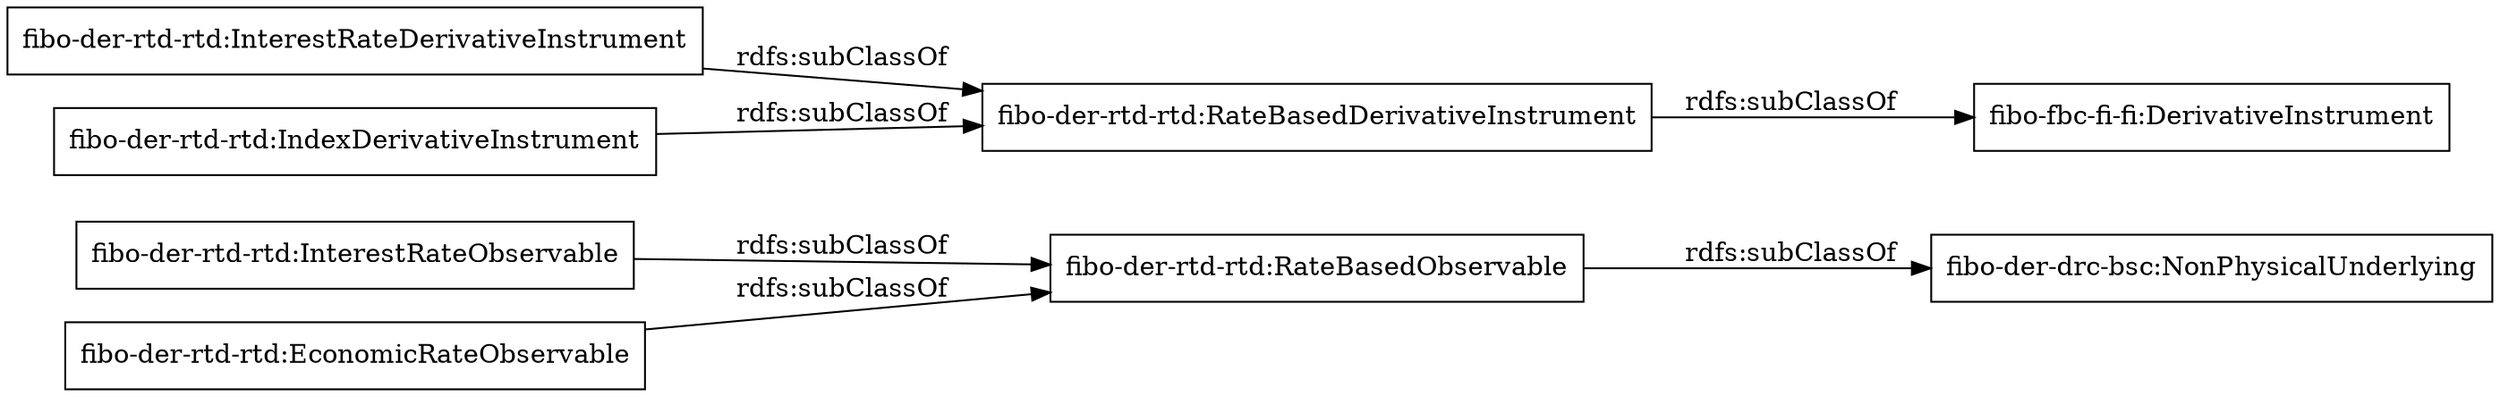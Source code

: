 digraph ar2dtool_diagram { 
rankdir=LR;
size="1000"
node [shape = rectangle, color="black"]; "fibo-der-rtd-rtd:RateBasedObservable" "fibo-der-rtd-rtd:RateBasedDerivativeInstrument" "fibo-der-rtd-rtd:InterestRateObservable" "fibo-der-rtd-rtd:InterestRateDerivativeInstrument" "fibo-der-rtd-rtd:IndexDerivativeInstrument" "fibo-der-rtd-rtd:EconomicRateObservable" ; /*classes style*/
	"fibo-der-rtd-rtd:RateBasedObservable" -> "fibo-der-drc-bsc:NonPhysicalUnderlying" [ label = "rdfs:subClassOf" ];
	"fibo-der-rtd-rtd:RateBasedDerivativeInstrument" -> "fibo-fbc-fi-fi:DerivativeInstrument" [ label = "rdfs:subClassOf" ];
	"fibo-der-rtd-rtd:InterestRateDerivativeInstrument" -> "fibo-der-rtd-rtd:RateBasedDerivativeInstrument" [ label = "rdfs:subClassOf" ];
	"fibo-der-rtd-rtd:InterestRateObservable" -> "fibo-der-rtd-rtd:RateBasedObservable" [ label = "rdfs:subClassOf" ];
	"fibo-der-rtd-rtd:IndexDerivativeInstrument" -> "fibo-der-rtd-rtd:RateBasedDerivativeInstrument" [ label = "rdfs:subClassOf" ];
	"fibo-der-rtd-rtd:EconomicRateObservable" -> "fibo-der-rtd-rtd:RateBasedObservable" [ label = "rdfs:subClassOf" ];

}
